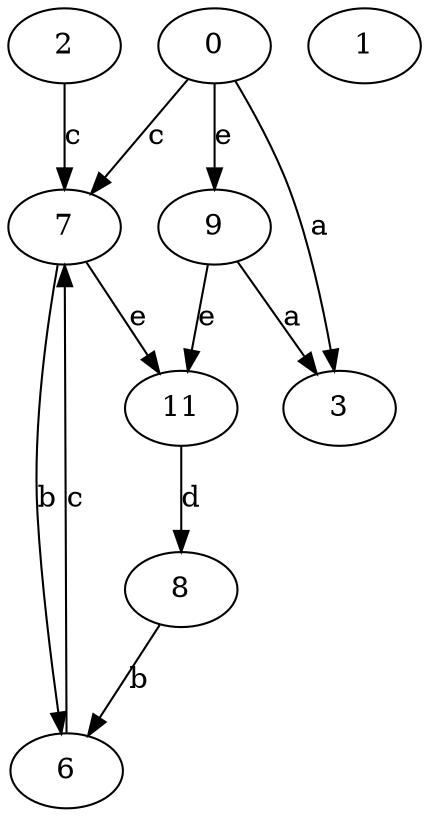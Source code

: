 strict digraph  {
2;
3;
6;
7;
8;
0;
9;
1;
11;
2 -> 7  [label=c];
6 -> 7  [label=c];
7 -> 6  [label=b];
7 -> 11  [label=e];
8 -> 6  [label=b];
0 -> 3  [label=a];
0 -> 7  [label=c];
0 -> 9  [label=e];
9 -> 3  [label=a];
9 -> 11  [label=e];
11 -> 8  [label=d];
}
